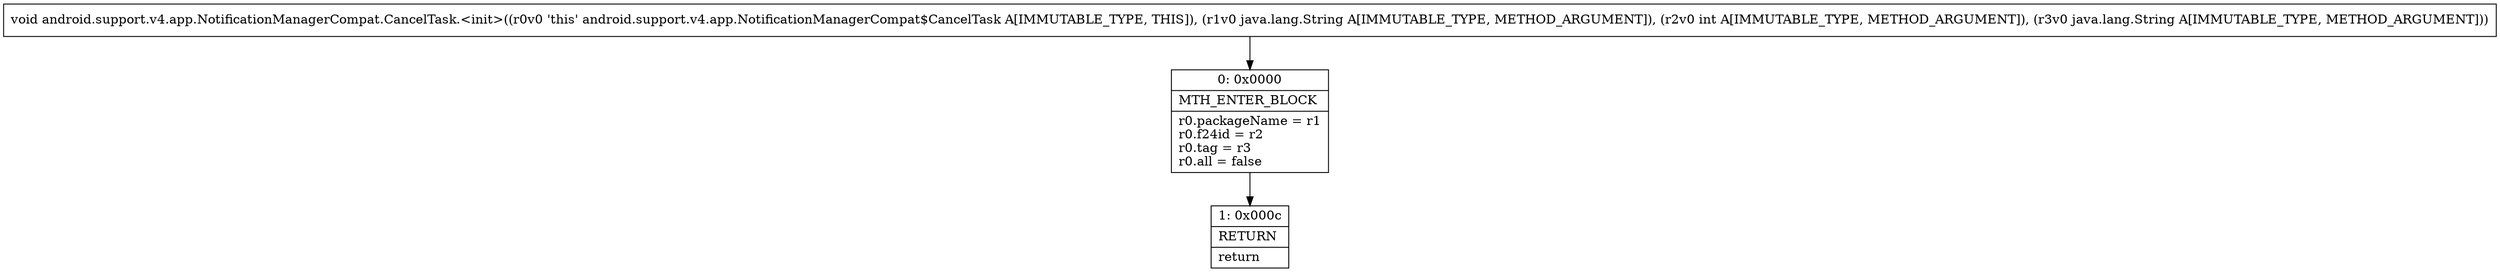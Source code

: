 digraph "CFG forandroid.support.v4.app.NotificationManagerCompat.CancelTask.\<init\>(Ljava\/lang\/String;ILjava\/lang\/String;)V" {
Node_0 [shape=record,label="{0\:\ 0x0000|MTH_ENTER_BLOCK\l|r0.packageName = r1\lr0.f24id = r2\lr0.tag = r3\lr0.all = false\l}"];
Node_1 [shape=record,label="{1\:\ 0x000c|RETURN\l|return\l}"];
MethodNode[shape=record,label="{void android.support.v4.app.NotificationManagerCompat.CancelTask.\<init\>((r0v0 'this' android.support.v4.app.NotificationManagerCompat$CancelTask A[IMMUTABLE_TYPE, THIS]), (r1v0 java.lang.String A[IMMUTABLE_TYPE, METHOD_ARGUMENT]), (r2v0 int A[IMMUTABLE_TYPE, METHOD_ARGUMENT]), (r3v0 java.lang.String A[IMMUTABLE_TYPE, METHOD_ARGUMENT])) }"];
MethodNode -> Node_0;
Node_0 -> Node_1;
}

